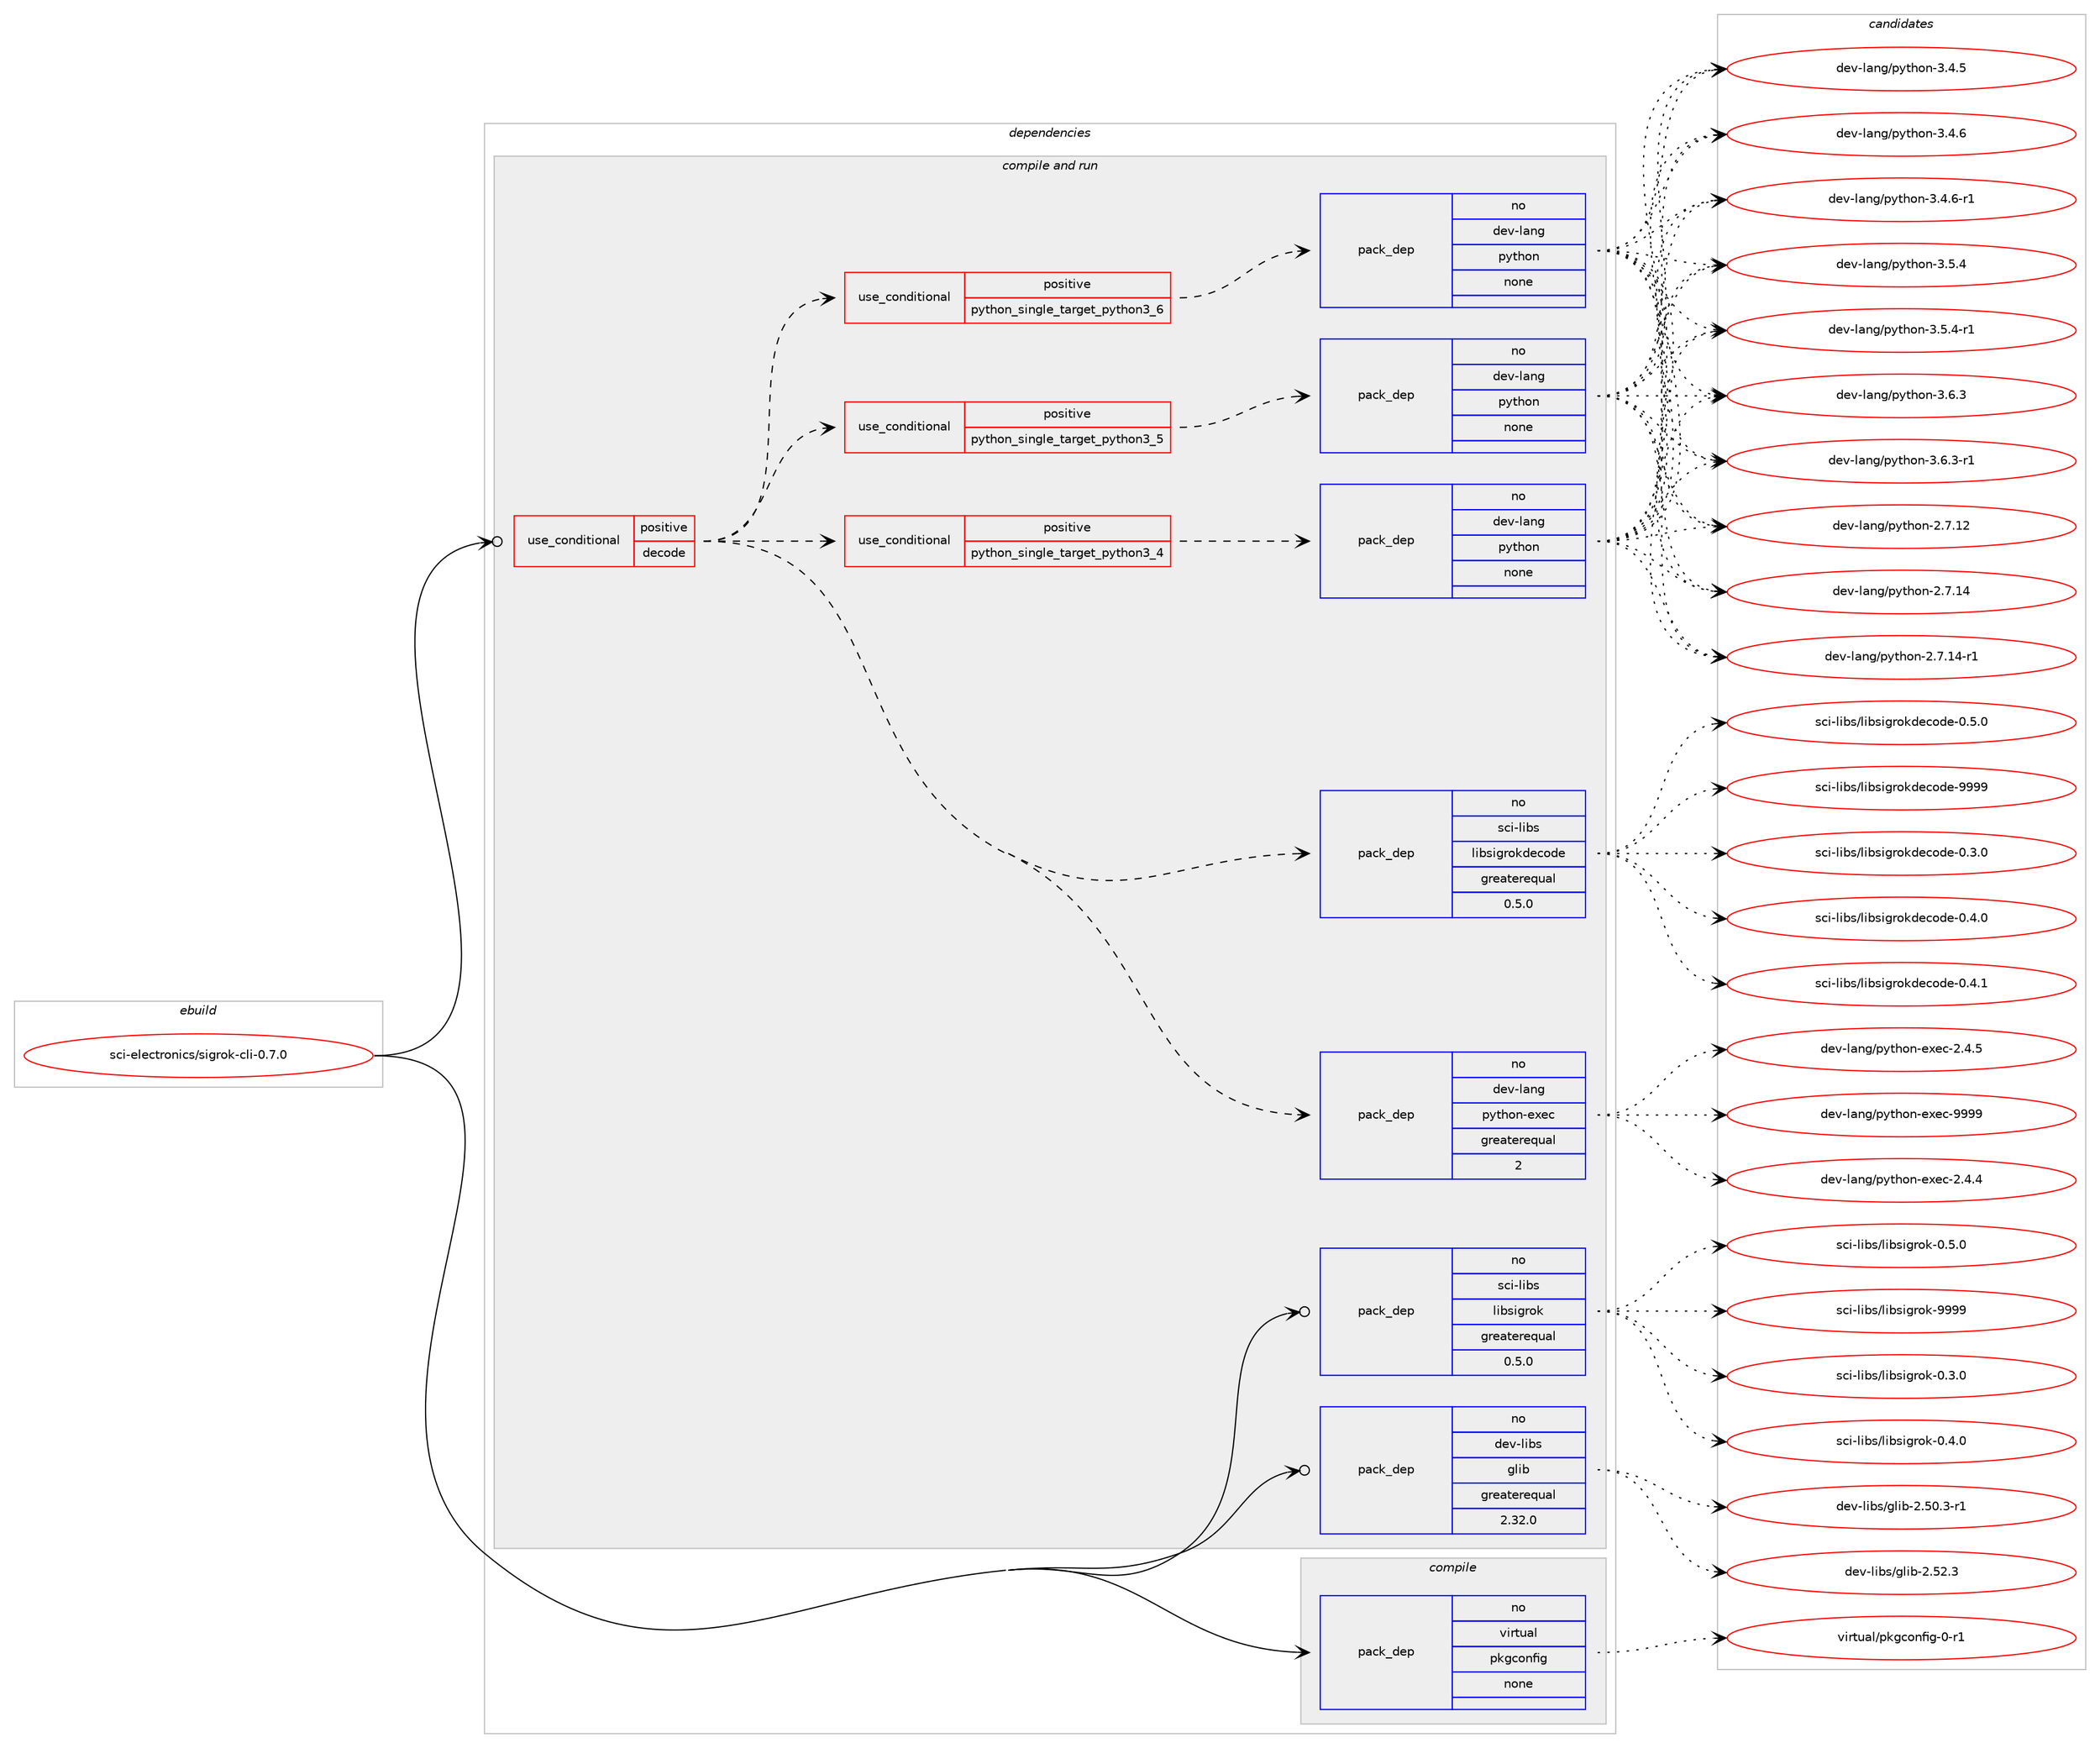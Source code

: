 digraph prolog {

# *************
# Graph options
# *************

newrank=true;
concentrate=true;
compound=true;
graph [rankdir=LR,fontname=Helvetica,fontsize=10,ranksep=1.5];#, ranksep=2.5, nodesep=0.2];
edge  [arrowhead=vee];
node  [fontname=Helvetica,fontsize=10];

# **********
# The ebuild
# **********

subgraph cluster_leftcol {
color=gray;
rank=same;
label=<<i>ebuild</i>>;
id [label="sci-electronics/sigrok-cli-0.7.0", color=red, width=4, href="../sci-electronics/sigrok-cli-0.7.0.svg"];
}

# ****************
# The dependencies
# ****************

subgraph cluster_midcol {
color=gray;
label=<<i>dependencies</i>>;
subgraph cluster_compile {
fillcolor="#eeeeee";
style=filled;
label=<<i>compile</i>>;
subgraph pack527 {
dependency763 [label=<<TABLE BORDER="0" CELLBORDER="1" CELLSPACING="0" CELLPADDING="4" WIDTH="220"><TR><TD ROWSPAN="6" CELLPADDING="30">pack_dep</TD></TR><TR><TD WIDTH="110">no</TD></TR><TR><TD>virtual</TD></TR><TR><TD>pkgconfig</TD></TR><TR><TD>none</TD></TR><TR><TD></TD></TR></TABLE>>, shape=none, color=blue];
}
id:e -> dependency763:w [weight=20,style="solid",arrowhead="vee"];
}
subgraph cluster_compileandrun {
fillcolor="#eeeeee";
style=filled;
label=<<i>compile and run</i>>;
subgraph cond227 {
dependency764 [label=<<TABLE BORDER="0" CELLBORDER="1" CELLSPACING="0" CELLPADDING="4"><TR><TD ROWSPAN="3" CELLPADDING="10">use_conditional</TD></TR><TR><TD>positive</TD></TR><TR><TD>decode</TD></TR></TABLE>>, shape=none, color=red];
subgraph pack528 {
dependency765 [label=<<TABLE BORDER="0" CELLBORDER="1" CELLSPACING="0" CELLPADDING="4" WIDTH="220"><TR><TD ROWSPAN="6" CELLPADDING="30">pack_dep</TD></TR><TR><TD WIDTH="110">no</TD></TR><TR><TD>sci-libs</TD></TR><TR><TD>libsigrokdecode</TD></TR><TR><TD>greaterequal</TD></TR><TR><TD>0.5.0</TD></TR></TABLE>>, shape=none, color=blue];
}
dependency764:e -> dependency765:w [weight=20,style="dashed",arrowhead="vee"];
subgraph cond228 {
dependency766 [label=<<TABLE BORDER="0" CELLBORDER="1" CELLSPACING="0" CELLPADDING="4"><TR><TD ROWSPAN="3" CELLPADDING="10">use_conditional</TD></TR><TR><TD>positive</TD></TR><TR><TD>python_single_target_python3_4</TD></TR></TABLE>>, shape=none, color=red];
subgraph pack529 {
dependency767 [label=<<TABLE BORDER="0" CELLBORDER="1" CELLSPACING="0" CELLPADDING="4" WIDTH="220"><TR><TD ROWSPAN="6" CELLPADDING="30">pack_dep</TD></TR><TR><TD WIDTH="110">no</TD></TR><TR><TD>dev-lang</TD></TR><TR><TD>python</TD></TR><TR><TD>none</TD></TR><TR><TD></TD></TR></TABLE>>, shape=none, color=blue];
}
dependency766:e -> dependency767:w [weight=20,style="dashed",arrowhead="vee"];
}
dependency764:e -> dependency766:w [weight=20,style="dashed",arrowhead="vee"];
subgraph cond229 {
dependency768 [label=<<TABLE BORDER="0" CELLBORDER="1" CELLSPACING="0" CELLPADDING="4"><TR><TD ROWSPAN="3" CELLPADDING="10">use_conditional</TD></TR><TR><TD>positive</TD></TR><TR><TD>python_single_target_python3_5</TD></TR></TABLE>>, shape=none, color=red];
subgraph pack530 {
dependency769 [label=<<TABLE BORDER="0" CELLBORDER="1" CELLSPACING="0" CELLPADDING="4" WIDTH="220"><TR><TD ROWSPAN="6" CELLPADDING="30">pack_dep</TD></TR><TR><TD WIDTH="110">no</TD></TR><TR><TD>dev-lang</TD></TR><TR><TD>python</TD></TR><TR><TD>none</TD></TR><TR><TD></TD></TR></TABLE>>, shape=none, color=blue];
}
dependency768:e -> dependency769:w [weight=20,style="dashed",arrowhead="vee"];
}
dependency764:e -> dependency768:w [weight=20,style="dashed",arrowhead="vee"];
subgraph cond230 {
dependency770 [label=<<TABLE BORDER="0" CELLBORDER="1" CELLSPACING="0" CELLPADDING="4"><TR><TD ROWSPAN="3" CELLPADDING="10">use_conditional</TD></TR><TR><TD>positive</TD></TR><TR><TD>python_single_target_python3_6</TD></TR></TABLE>>, shape=none, color=red];
subgraph pack531 {
dependency771 [label=<<TABLE BORDER="0" CELLBORDER="1" CELLSPACING="0" CELLPADDING="4" WIDTH="220"><TR><TD ROWSPAN="6" CELLPADDING="30">pack_dep</TD></TR><TR><TD WIDTH="110">no</TD></TR><TR><TD>dev-lang</TD></TR><TR><TD>python</TD></TR><TR><TD>none</TD></TR><TR><TD></TD></TR></TABLE>>, shape=none, color=blue];
}
dependency770:e -> dependency771:w [weight=20,style="dashed",arrowhead="vee"];
}
dependency764:e -> dependency770:w [weight=20,style="dashed",arrowhead="vee"];
subgraph pack532 {
dependency772 [label=<<TABLE BORDER="0" CELLBORDER="1" CELLSPACING="0" CELLPADDING="4" WIDTH="220"><TR><TD ROWSPAN="6" CELLPADDING="30">pack_dep</TD></TR><TR><TD WIDTH="110">no</TD></TR><TR><TD>dev-lang</TD></TR><TR><TD>python-exec</TD></TR><TR><TD>greaterequal</TD></TR><TR><TD>2</TD></TR></TABLE>>, shape=none, color=blue];
}
dependency764:e -> dependency772:w [weight=20,style="dashed",arrowhead="vee"];
}
id:e -> dependency764:w [weight=20,style="solid",arrowhead="odotvee"];
subgraph pack533 {
dependency773 [label=<<TABLE BORDER="0" CELLBORDER="1" CELLSPACING="0" CELLPADDING="4" WIDTH="220"><TR><TD ROWSPAN="6" CELLPADDING="30">pack_dep</TD></TR><TR><TD WIDTH="110">no</TD></TR><TR><TD>dev-libs</TD></TR><TR><TD>glib</TD></TR><TR><TD>greaterequal</TD></TR><TR><TD>2.32.0</TD></TR></TABLE>>, shape=none, color=blue];
}
id:e -> dependency773:w [weight=20,style="solid",arrowhead="odotvee"];
subgraph pack534 {
dependency774 [label=<<TABLE BORDER="0" CELLBORDER="1" CELLSPACING="0" CELLPADDING="4" WIDTH="220"><TR><TD ROWSPAN="6" CELLPADDING="30">pack_dep</TD></TR><TR><TD WIDTH="110">no</TD></TR><TR><TD>sci-libs</TD></TR><TR><TD>libsigrok</TD></TR><TR><TD>greaterequal</TD></TR><TR><TD>0.5.0</TD></TR></TABLE>>, shape=none, color=blue];
}
id:e -> dependency774:w [weight=20,style="solid",arrowhead="odotvee"];
}
subgraph cluster_run {
fillcolor="#eeeeee";
style=filled;
label=<<i>run</i>>;
}
}

# **************
# The candidates
# **************

subgraph cluster_choices {
rank=same;
color=gray;
label=<<i>candidates</i>>;

subgraph choice527 {
color=black;
nodesep=1;
choice11810511411611797108471121071039911111010210510345484511449 [label="virtual/pkgconfig-0-r1", color=red, width=4,href="../virtual/pkgconfig-0-r1.svg"];
dependency763:e -> choice11810511411611797108471121071039911111010210510345484511449:w [style=dotted,weight="100"];
}
subgraph choice528 {
color=black;
nodesep=1;
choice115991054510810598115471081059811510510311411110710010199111100101454846514648 [label="sci-libs/libsigrokdecode-0.3.0", color=red, width=4,href="../sci-libs/libsigrokdecode-0.3.0.svg"];
choice115991054510810598115471081059811510510311411110710010199111100101454846524648 [label="sci-libs/libsigrokdecode-0.4.0", color=red, width=4,href="../sci-libs/libsigrokdecode-0.4.0.svg"];
choice115991054510810598115471081059811510510311411110710010199111100101454846524649 [label="sci-libs/libsigrokdecode-0.4.1", color=red, width=4,href="../sci-libs/libsigrokdecode-0.4.1.svg"];
choice115991054510810598115471081059811510510311411110710010199111100101454846534648 [label="sci-libs/libsigrokdecode-0.5.0", color=red, width=4,href="../sci-libs/libsigrokdecode-0.5.0.svg"];
choice1159910545108105981154710810598115105103114111107100101991111001014557575757 [label="sci-libs/libsigrokdecode-9999", color=red, width=4,href="../sci-libs/libsigrokdecode-9999.svg"];
dependency765:e -> choice115991054510810598115471081059811510510311411110710010199111100101454846514648:w [style=dotted,weight="100"];
dependency765:e -> choice115991054510810598115471081059811510510311411110710010199111100101454846524648:w [style=dotted,weight="100"];
dependency765:e -> choice115991054510810598115471081059811510510311411110710010199111100101454846524649:w [style=dotted,weight="100"];
dependency765:e -> choice115991054510810598115471081059811510510311411110710010199111100101454846534648:w [style=dotted,weight="100"];
dependency765:e -> choice1159910545108105981154710810598115105103114111107100101991111001014557575757:w [style=dotted,weight="100"];
}
subgraph choice529 {
color=black;
nodesep=1;
choice10010111845108971101034711212111610411111045504655464950 [label="dev-lang/python-2.7.12", color=red, width=4,href="../dev-lang/python-2.7.12.svg"];
choice10010111845108971101034711212111610411111045504655464952 [label="dev-lang/python-2.7.14", color=red, width=4,href="../dev-lang/python-2.7.14.svg"];
choice100101118451089711010347112121116104111110455046554649524511449 [label="dev-lang/python-2.7.14-r1", color=red, width=4,href="../dev-lang/python-2.7.14-r1.svg"];
choice100101118451089711010347112121116104111110455146524653 [label="dev-lang/python-3.4.5", color=red, width=4,href="../dev-lang/python-3.4.5.svg"];
choice100101118451089711010347112121116104111110455146524654 [label="dev-lang/python-3.4.6", color=red, width=4,href="../dev-lang/python-3.4.6.svg"];
choice1001011184510897110103471121211161041111104551465246544511449 [label="dev-lang/python-3.4.6-r1", color=red, width=4,href="../dev-lang/python-3.4.6-r1.svg"];
choice100101118451089711010347112121116104111110455146534652 [label="dev-lang/python-3.5.4", color=red, width=4,href="../dev-lang/python-3.5.4.svg"];
choice1001011184510897110103471121211161041111104551465346524511449 [label="dev-lang/python-3.5.4-r1", color=red, width=4,href="../dev-lang/python-3.5.4-r1.svg"];
choice100101118451089711010347112121116104111110455146544651 [label="dev-lang/python-3.6.3", color=red, width=4,href="../dev-lang/python-3.6.3.svg"];
choice1001011184510897110103471121211161041111104551465446514511449 [label="dev-lang/python-3.6.3-r1", color=red, width=4,href="../dev-lang/python-3.6.3-r1.svg"];
dependency767:e -> choice10010111845108971101034711212111610411111045504655464950:w [style=dotted,weight="100"];
dependency767:e -> choice10010111845108971101034711212111610411111045504655464952:w [style=dotted,weight="100"];
dependency767:e -> choice100101118451089711010347112121116104111110455046554649524511449:w [style=dotted,weight="100"];
dependency767:e -> choice100101118451089711010347112121116104111110455146524653:w [style=dotted,weight="100"];
dependency767:e -> choice100101118451089711010347112121116104111110455146524654:w [style=dotted,weight="100"];
dependency767:e -> choice1001011184510897110103471121211161041111104551465246544511449:w [style=dotted,weight="100"];
dependency767:e -> choice100101118451089711010347112121116104111110455146534652:w [style=dotted,weight="100"];
dependency767:e -> choice1001011184510897110103471121211161041111104551465346524511449:w [style=dotted,weight="100"];
dependency767:e -> choice100101118451089711010347112121116104111110455146544651:w [style=dotted,weight="100"];
dependency767:e -> choice1001011184510897110103471121211161041111104551465446514511449:w [style=dotted,weight="100"];
}
subgraph choice530 {
color=black;
nodesep=1;
choice10010111845108971101034711212111610411111045504655464950 [label="dev-lang/python-2.7.12", color=red, width=4,href="../dev-lang/python-2.7.12.svg"];
choice10010111845108971101034711212111610411111045504655464952 [label="dev-lang/python-2.7.14", color=red, width=4,href="../dev-lang/python-2.7.14.svg"];
choice100101118451089711010347112121116104111110455046554649524511449 [label="dev-lang/python-2.7.14-r1", color=red, width=4,href="../dev-lang/python-2.7.14-r1.svg"];
choice100101118451089711010347112121116104111110455146524653 [label="dev-lang/python-3.4.5", color=red, width=4,href="../dev-lang/python-3.4.5.svg"];
choice100101118451089711010347112121116104111110455146524654 [label="dev-lang/python-3.4.6", color=red, width=4,href="../dev-lang/python-3.4.6.svg"];
choice1001011184510897110103471121211161041111104551465246544511449 [label="dev-lang/python-3.4.6-r1", color=red, width=4,href="../dev-lang/python-3.4.6-r1.svg"];
choice100101118451089711010347112121116104111110455146534652 [label="dev-lang/python-3.5.4", color=red, width=4,href="../dev-lang/python-3.5.4.svg"];
choice1001011184510897110103471121211161041111104551465346524511449 [label="dev-lang/python-3.5.4-r1", color=red, width=4,href="../dev-lang/python-3.5.4-r1.svg"];
choice100101118451089711010347112121116104111110455146544651 [label="dev-lang/python-3.6.3", color=red, width=4,href="../dev-lang/python-3.6.3.svg"];
choice1001011184510897110103471121211161041111104551465446514511449 [label="dev-lang/python-3.6.3-r1", color=red, width=4,href="../dev-lang/python-3.6.3-r1.svg"];
dependency769:e -> choice10010111845108971101034711212111610411111045504655464950:w [style=dotted,weight="100"];
dependency769:e -> choice10010111845108971101034711212111610411111045504655464952:w [style=dotted,weight="100"];
dependency769:e -> choice100101118451089711010347112121116104111110455046554649524511449:w [style=dotted,weight="100"];
dependency769:e -> choice100101118451089711010347112121116104111110455146524653:w [style=dotted,weight="100"];
dependency769:e -> choice100101118451089711010347112121116104111110455146524654:w [style=dotted,weight="100"];
dependency769:e -> choice1001011184510897110103471121211161041111104551465246544511449:w [style=dotted,weight="100"];
dependency769:e -> choice100101118451089711010347112121116104111110455146534652:w [style=dotted,weight="100"];
dependency769:e -> choice1001011184510897110103471121211161041111104551465346524511449:w [style=dotted,weight="100"];
dependency769:e -> choice100101118451089711010347112121116104111110455146544651:w [style=dotted,weight="100"];
dependency769:e -> choice1001011184510897110103471121211161041111104551465446514511449:w [style=dotted,weight="100"];
}
subgraph choice531 {
color=black;
nodesep=1;
choice10010111845108971101034711212111610411111045504655464950 [label="dev-lang/python-2.7.12", color=red, width=4,href="../dev-lang/python-2.7.12.svg"];
choice10010111845108971101034711212111610411111045504655464952 [label="dev-lang/python-2.7.14", color=red, width=4,href="../dev-lang/python-2.7.14.svg"];
choice100101118451089711010347112121116104111110455046554649524511449 [label="dev-lang/python-2.7.14-r1", color=red, width=4,href="../dev-lang/python-2.7.14-r1.svg"];
choice100101118451089711010347112121116104111110455146524653 [label="dev-lang/python-3.4.5", color=red, width=4,href="../dev-lang/python-3.4.5.svg"];
choice100101118451089711010347112121116104111110455146524654 [label="dev-lang/python-3.4.6", color=red, width=4,href="../dev-lang/python-3.4.6.svg"];
choice1001011184510897110103471121211161041111104551465246544511449 [label="dev-lang/python-3.4.6-r1", color=red, width=4,href="../dev-lang/python-3.4.6-r1.svg"];
choice100101118451089711010347112121116104111110455146534652 [label="dev-lang/python-3.5.4", color=red, width=4,href="../dev-lang/python-3.5.4.svg"];
choice1001011184510897110103471121211161041111104551465346524511449 [label="dev-lang/python-3.5.4-r1", color=red, width=4,href="../dev-lang/python-3.5.4-r1.svg"];
choice100101118451089711010347112121116104111110455146544651 [label="dev-lang/python-3.6.3", color=red, width=4,href="../dev-lang/python-3.6.3.svg"];
choice1001011184510897110103471121211161041111104551465446514511449 [label="dev-lang/python-3.6.3-r1", color=red, width=4,href="../dev-lang/python-3.6.3-r1.svg"];
dependency771:e -> choice10010111845108971101034711212111610411111045504655464950:w [style=dotted,weight="100"];
dependency771:e -> choice10010111845108971101034711212111610411111045504655464952:w [style=dotted,weight="100"];
dependency771:e -> choice100101118451089711010347112121116104111110455046554649524511449:w [style=dotted,weight="100"];
dependency771:e -> choice100101118451089711010347112121116104111110455146524653:w [style=dotted,weight="100"];
dependency771:e -> choice100101118451089711010347112121116104111110455146524654:w [style=dotted,weight="100"];
dependency771:e -> choice1001011184510897110103471121211161041111104551465246544511449:w [style=dotted,weight="100"];
dependency771:e -> choice100101118451089711010347112121116104111110455146534652:w [style=dotted,weight="100"];
dependency771:e -> choice1001011184510897110103471121211161041111104551465346524511449:w [style=dotted,weight="100"];
dependency771:e -> choice100101118451089711010347112121116104111110455146544651:w [style=dotted,weight="100"];
dependency771:e -> choice1001011184510897110103471121211161041111104551465446514511449:w [style=dotted,weight="100"];
}
subgraph choice532 {
color=black;
nodesep=1;
choice1001011184510897110103471121211161041111104510112010199455046524652 [label="dev-lang/python-exec-2.4.4", color=red, width=4,href="../dev-lang/python-exec-2.4.4.svg"];
choice1001011184510897110103471121211161041111104510112010199455046524653 [label="dev-lang/python-exec-2.4.5", color=red, width=4,href="../dev-lang/python-exec-2.4.5.svg"];
choice10010111845108971101034711212111610411111045101120101994557575757 [label="dev-lang/python-exec-9999", color=red, width=4,href="../dev-lang/python-exec-9999.svg"];
dependency772:e -> choice1001011184510897110103471121211161041111104510112010199455046524652:w [style=dotted,weight="100"];
dependency772:e -> choice1001011184510897110103471121211161041111104510112010199455046524653:w [style=dotted,weight="100"];
dependency772:e -> choice10010111845108971101034711212111610411111045101120101994557575757:w [style=dotted,weight="100"];
}
subgraph choice533 {
color=black;
nodesep=1;
choice10010111845108105981154710310810598455046534846514511449 [label="dev-libs/glib-2.50.3-r1", color=red, width=4,href="../dev-libs/glib-2.50.3-r1.svg"];
choice1001011184510810598115471031081059845504653504651 [label="dev-libs/glib-2.52.3", color=red, width=4,href="../dev-libs/glib-2.52.3.svg"];
dependency773:e -> choice10010111845108105981154710310810598455046534846514511449:w [style=dotted,weight="100"];
dependency773:e -> choice1001011184510810598115471031081059845504653504651:w [style=dotted,weight="100"];
}
subgraph choice534 {
color=black;
nodesep=1;
choice1159910545108105981154710810598115105103114111107454846514648 [label="sci-libs/libsigrok-0.3.0", color=red, width=4,href="../sci-libs/libsigrok-0.3.0.svg"];
choice1159910545108105981154710810598115105103114111107454846524648 [label="sci-libs/libsigrok-0.4.0", color=red, width=4,href="../sci-libs/libsigrok-0.4.0.svg"];
choice1159910545108105981154710810598115105103114111107454846534648 [label="sci-libs/libsigrok-0.5.0", color=red, width=4,href="../sci-libs/libsigrok-0.5.0.svg"];
choice11599105451081059811547108105981151051031141111074557575757 [label="sci-libs/libsigrok-9999", color=red, width=4,href="../sci-libs/libsigrok-9999.svg"];
dependency774:e -> choice1159910545108105981154710810598115105103114111107454846514648:w [style=dotted,weight="100"];
dependency774:e -> choice1159910545108105981154710810598115105103114111107454846524648:w [style=dotted,weight="100"];
dependency774:e -> choice1159910545108105981154710810598115105103114111107454846534648:w [style=dotted,weight="100"];
dependency774:e -> choice11599105451081059811547108105981151051031141111074557575757:w [style=dotted,weight="100"];
}
}

}
